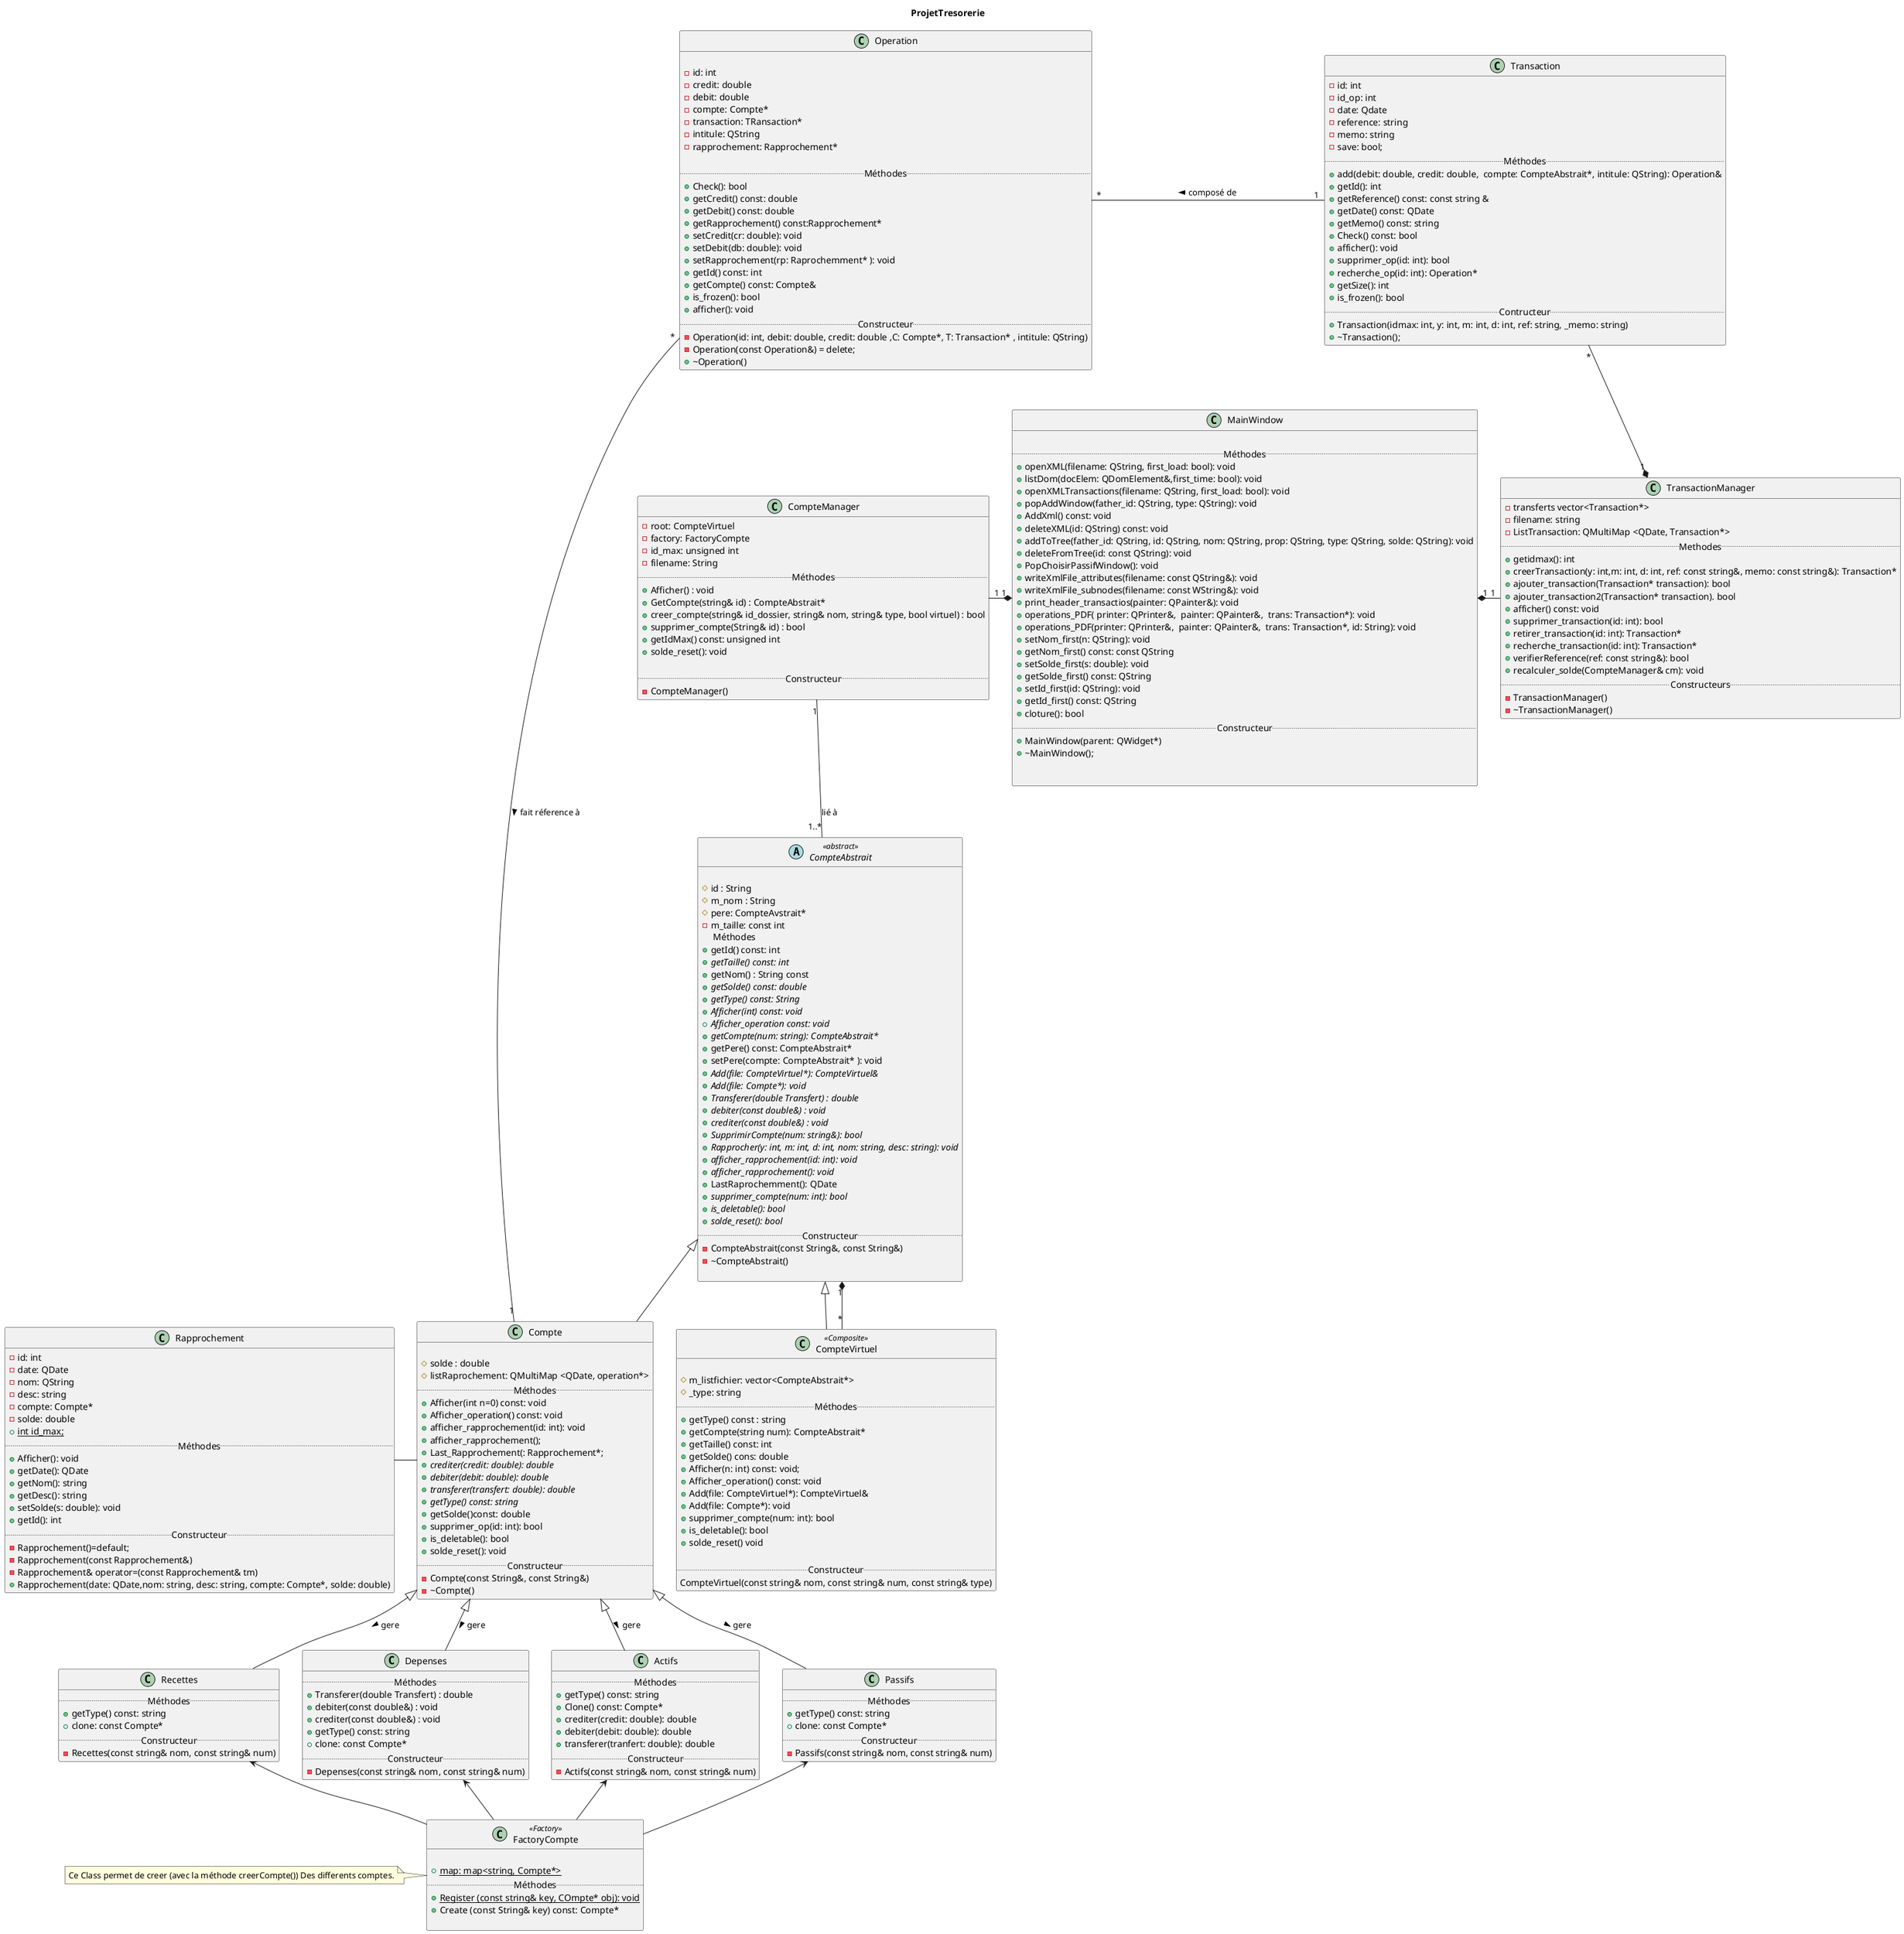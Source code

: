 @startuml

title ProjetTresorerie

'class


class CompteManager  {
    -root: CompteVirtuel
    -factory: FactoryCompte
    -id_max: unsigned int
    -filename: String
.. Méthodes  ..
    + Afficher() : void
    + GetCompte(string& id) : CompteAbstrait*
    + creer_compte(string& id_dossier, string& nom, string& type, bool virtuel) : bool
    + supprimer_compte(String& id) : bool
    + getIdMax() const: unsigned int
    + solde_reset(): void

.. Constructeur  ..
   - CompteManager()
}


abstract class CompteAbstrait <<abstract>>{

  # id : String
  # m_nom : String
  # pere: CompteAvstrait*
  - m_taille: const int
  .. Méthodes  ..
  + getId() const: int
  + {abstract} getTaille() const: int
  + getNom() : String const
  + {abstract} getSolde() const: double
  + {abstract} getType() const: String 
  + {abstract} Afficher(int) const: void
  + {abstract} Afficher_operation const: void 
  + {abstract} getCompte(num: string): CompteAbstrait*
  + getPere() const: CompteAbstrait*
  + setPere(compte: CompteAbstrait* ): void
  + {abstract} Add(file: CompteVirtuel*): CompteVirtuel&
  + {abstract} Add(file: Compte*): void
  + {abstract} Transferer(double Transfert) : double
  + {abstract} debiter(const double&) : void
  + {abstract} crediter(const double&) : void
  + {abstract} SupprimirCompte(num: string&): bool
  + {abstract} Rapprocher(y: int, m: int, d: int, nom: string, desc: string): void
  + {abstract} afficher_rapprochement(id: int): void
  + {abstract} afficher_rapprochement(): void
  + LastRaprochemment(): QDate
  + {abstract} supprimer_compte(num: int): bool
  + {abstract} is_deletable(): bool
  + {abstract} solde_reset(): bool
.. Constructeur ..
  - CompteAbstrait(const String&, const String&)
  - ~CompteAbstrait()

}

class Compte {

  # solde : double
  # listRaprochement: QMultiMap <QDate, operation*>
.. Méthodes  ..
    + Afficher(int n=0) const: void
    + Afficher_operation() const: void
    + afficher_rapprochement(id: int): void
    + afficher_rapprochement();
    + Last_Rapprochement(: Rapprochement*;
    + {abstract} crediter(credit: double): double
    + {abstract} debiter(debit: double): double
    + {abstract} transferer(transfert: double): double
    + {abstract} getType() const: string
    + getSolde()const: double
    + supprimer_op(id: int): bool
    + is_deletable(): bool
    + solde_reset(): void
.. Constructeur ..
  - Compte(const String&, const String&)
  - ~Compte()
}

class CompteVirtuel <<Composite>>{
    
    #m_listfichier: vector<CompteAbstrait*>
    #_type: string 
.. Méthodes ..
    + getType() const : string
    + getCompte(string num): CompteAbstrait*
    + getTaille() const: int
    + getSolde() cons: double
    + Afficher(n: int) const: void;
    + Afficher_operation() const: void
    + Add(file: CompteVirtuel*): CompteVirtuel&
    + Add(file: Compte*): void
    + supprimer_compte(num: int): bool
    + is_deletable(): bool
    + solde_reset() void

.. Constructeur ..
    CompteVirtuel(const string& nom, const string& num, const string& type)
}

class Actifs{
.. Méthodes ..
    + getType() const: string
    + Clone() const: Compte*
    + crediter(credit: double): double
    + debiter(debit: double): double
    + transferer(tranfert: double): double
.. Constructeur  ..
  -Actifs(const string& nom, const string& num)
}

class Passifs{
.. Méthodes ..
  + getType() const: string
  + clone: const Compte*
.. Constructeur  ..
  -Passifs(const string& nom, const string& num)
}

class Depenses{
.. Méthodes ..
  + Transferer(double Transfert) : double
  + debiter(const double&) : void
  + crediter(const double&) : void
  + getType() const: string
  + clone: const Compte*
.. Constructeur  ..
  -Depenses(const string& nom, const string& num)
}

class Recettes{
.. Méthodes ..
  + getType() const: string
  + clone: const Compte*
.. Constructeur  ..
  -Recettes(const string& nom, const string& num)
}

class FactoryCompte <<Factory>>{

    +map: {static} map<string, Compte*>
.. Méthodes ..
    +{static} Register (const string& key, COmpte* obj): void
    +Create (const String& key) const: Compte*

}

note left: Ce Class permet de creer (avec la méthode creerCompte()) Des differents comptes.

class Transaction{
    - id: int
    - id_op: int
    - date: Qdate
    - reference: string
    - memo: string
    - save: bool;
.. Méthodes ..
        + add(debit: double, credit: double,  compte: CompteAbstrait*, intitule: QString): Operation&
        + getId(): int
        + getReference() const: const string &
        + getDate() const: QDate
        + getMemo() const: string
        + Check() const: bool
        + afficher(): void
        + supprimer_op(id: int): bool
        + recherche_op(id: int): Operation*
        + getSize(): int
        + is_frozen(): bool
.. Contructeur ..
  + Transaction(idmax: int, y: int, m: int, d: int, ref: string, _memo: string)
  + ~Transaction();
}


class TransactionManager {
  - transferts vector<Transaction*>
  - filename: string
  - ListTransaction: QMultiMap <QDate, Transaction*>
.. Methodes ..
    + getidmax(): int
    + creerTransaction(y: int,m: int, d: int, ref: const string&, memo: const string&): Transaction*
    + ajouter_transaction(Transaction* transaction): bool
    + ajouter_transaction2(Transaction* transaction). bool
    + afficher() const: void
    + supprimer_transaction(id: int): bool
    + retirer_transaction(id: int): Transaction*
    + recherche_transaction(id: int): Transaction*
    + verifierReference(ref: const string&): bool
    + recalculer_solde(CompteManager& cm): void
.. Constructeurs ..
  - TransactionManager()
  - ~TransactionManager()
}

class Operation{

    -id: int
    -credit: double
    -debit: double
    - compte: Compte*
    - transaction: TRansaction*
    - intitule: QString
    - rapprochement: Rapprochement*
    
.. Méthodes ..
    + Check(): bool
    + getCredit() const: double
    + getDebit() const: double
    + getRapprochement() const:Rapprochement*      
    + setCredit(cr: double): void
    + setDebit(db: double): void
    + setRapprochement(rp: Raprochemment* ): void
    + getId() const: int
    + getCompte() const: Compte& 
    + is_frozen(): bool
    + afficher(): void
.. Constructeur ..
    - Operation(id: int, debit: double, credit: double ,C: Compte*, T: Transaction* , intitule: QString)
    - Operation(const Operation&) = delete;
    + ~Operation()
}

class Rapprochement {
    - id: int
    - date: QDate
    - nom: QString
    - desc: string
    - compte: Compte*
    - solde: double
    + {static} int id_max;
.. Méthodes ..
    + Afficher(): void
    + getDate(): QDate
    + getNom(): string
    + getDesc(): string
    + setSolde(s: double): void
    + getId(): int
.. Constructeur ..
    - Rapprochement()=default;
    - Rapprochement(const Rapprochement&)
    - Rapprochement& operator=(const Rapprochement& tm)
    + Rapprochement(date: QDate,nom: string, desc: string, compte: Compte*, solde: double)
}

class MainWindow{

.. Méthodes ..
   + openXML(filename: QString, first_load: bool): void
   + listDom(docElem: QDomElement&,first_time: bool): void
   + openXMLTransactions(filename: QString, first_load: bool): void
   + popAddWindow(father_id: QString, type: QString): void
   + AddXml() const: void
   + deleteXML(id: QString) const: void
   + addToTree(father_id: QString, id: QString, nom: QString, prop: QString, type: QString, solde: QString): void
   + deleteFromTree(id: const QString): void
   + PopChoisirPassifWindow(): void
   + writeXmlFile_attributes(filename: const QString&): void
   + writeXmlFile_subnodes(filename: const WString&): void
   + print_header_transactios(painter: QPainter&): void
   + operations_PDF( printer: QPrinter&,  painter: QPainter&,  trans: Transaction*): void
   + operations_PDF(printer: QPrinter&,  painter: QPainter&,  trans: Transaction*, id: String): void
   + setNom_first(n: QString): void
   + getNom_first() const: const QString
   + setSolde_first(s: double): void
   + getSolde_first() const: QString
   + setId_first(id: QString): void
   + getId_first() const: QString
   + cloture(): bool
.. Constructeur ..
   + MainWindow(parent: QWidget*)
   + ~MainWindow();


}

'Associations

FactoryCompte -up-> Passifs
FactoryCompte -up-> Actifs
FactoryCompte -up-> Depenses
FactoryCompte -up-> Recettes

Recettes -up-|>  Compte: < gere
Depenses -up-|>  Compte: < gere
Actifs -up-|>  Compte: < gere
Passifs -up-|>  Compte: < gere

Compte -up-|> CompteAbstrait
CompteVirtuel -up-|> CompteAbstrait

Transaction "*" -down-* "1" TransactionManager
CompteAbstrait "1" *-- "*" CompteVirtuel

TransactionManager "1" -left-* "1" MainWindow
CompteManager "1" -right-* "1" MainWindow

CompteManager "1" -down- "1..*" CompteAbstrait: lié à

Operation "*" -right- "1" Transaction: < composé de
Operation "*" -down-"1" Compte: > fait réference à

Rapprochement -right- Compte


@enduml
